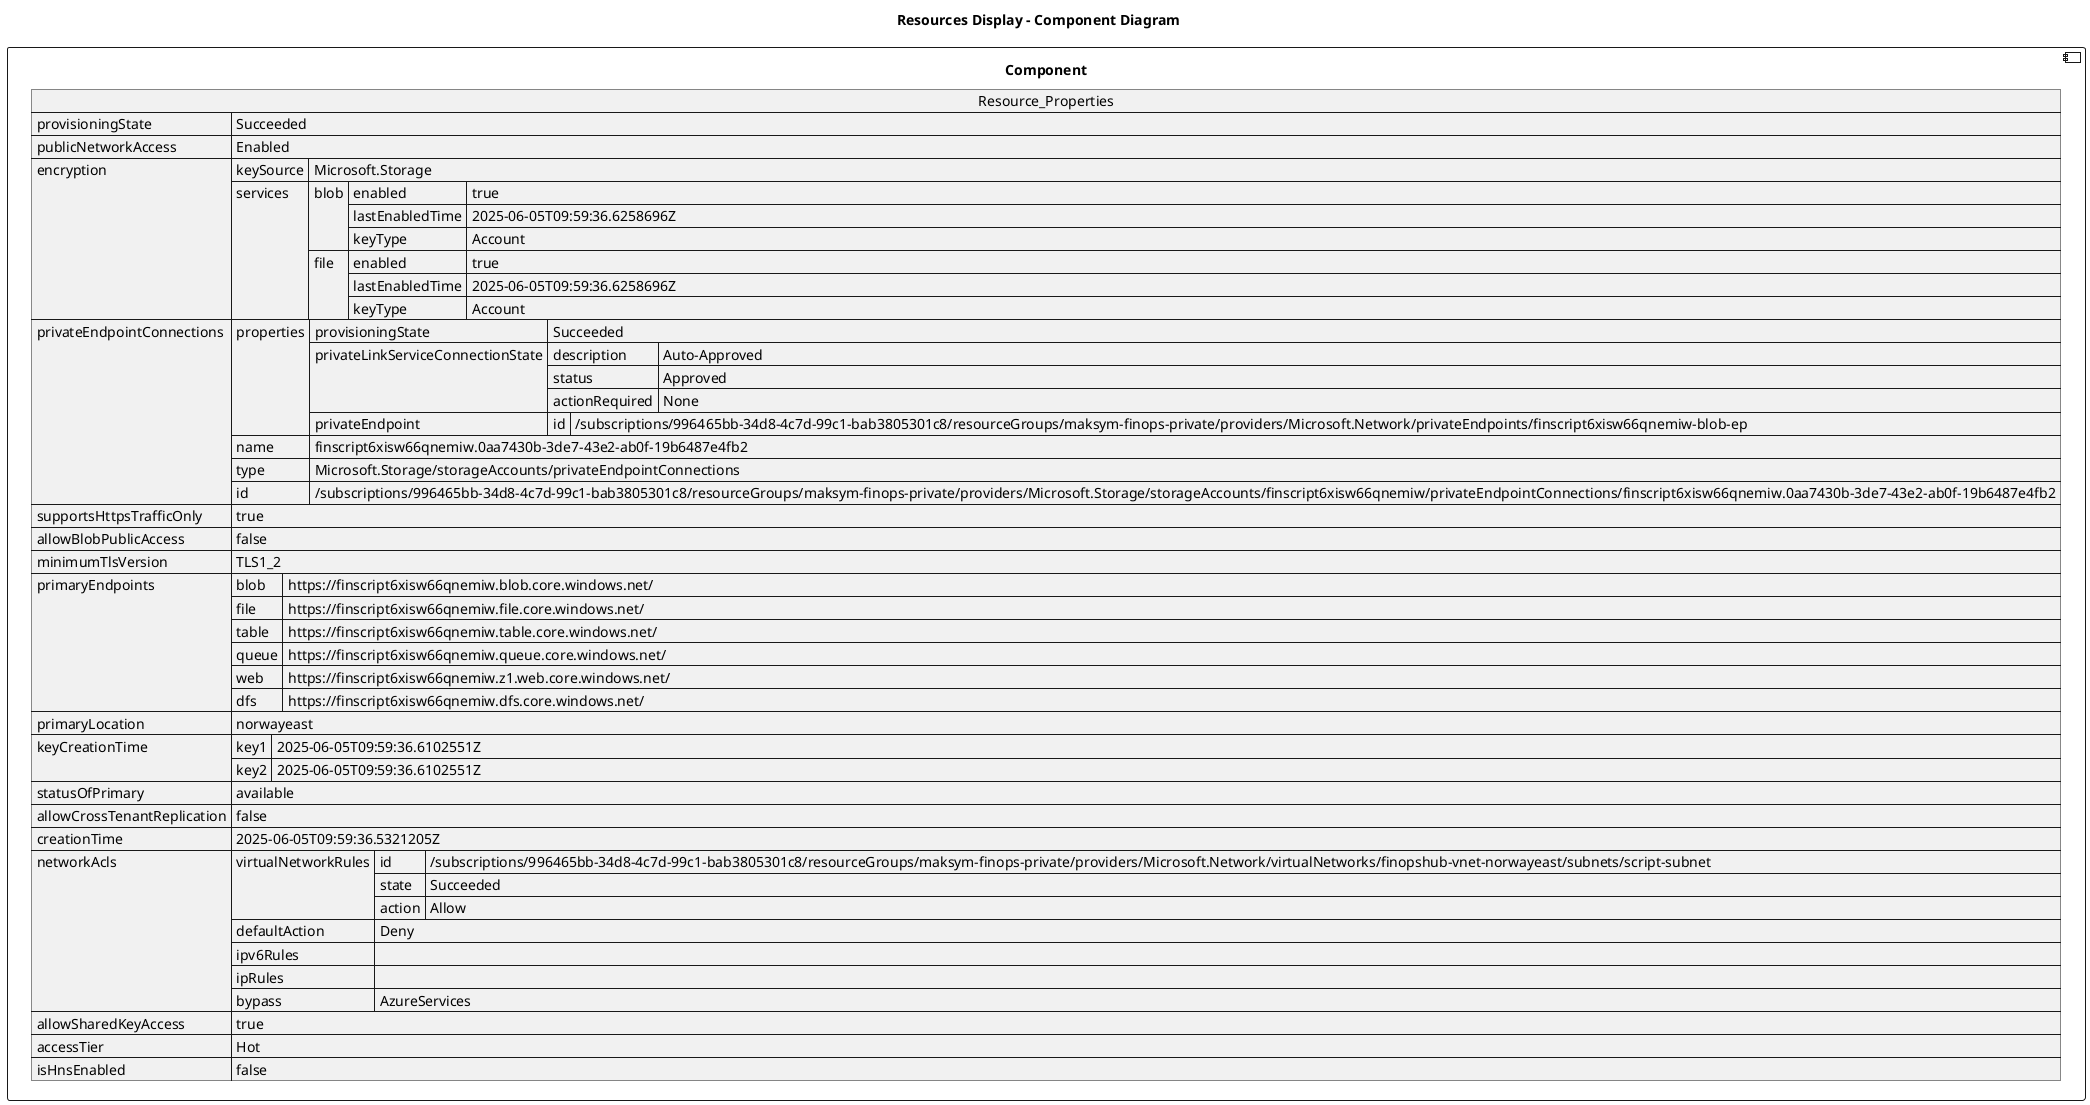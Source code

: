 @startuml

title Resources Display - Component Diagram

component Component {

json  Resource_Properties {
  "provisioningState": "Succeeded",
  "publicNetworkAccess": "Enabled",
  "encryption": {
    "keySource": "Microsoft.Storage",
    "services": {
      "blob": {
        "enabled": true,
        "lastEnabledTime": "2025-06-05T09:59:36.6258696Z",
        "keyType": "Account"
      },
      "file": {
        "enabled": true,
        "lastEnabledTime": "2025-06-05T09:59:36.6258696Z",
        "keyType": "Account"
      }
    }
  },
  "privateEndpointConnections": [
    {
      "properties": {
        "provisioningState": "Succeeded",
        "privateLinkServiceConnectionState": {
          "description": "Auto-Approved",
          "status": "Approved",
          "actionRequired": "None"
        },
        "privateEndpoint": {
          "id": "/subscriptions/996465bb-34d8-4c7d-99c1-bab3805301c8/resourceGroups/maksym-finops-private/providers/Microsoft.Network/privateEndpoints/finscript6xisw66qnemiw-blob-ep"
        }
      },
      "name": "finscript6xisw66qnemiw.0aa7430b-3de7-43e2-ab0f-19b6487e4fb2",
      "type": "Microsoft.Storage/storageAccounts/privateEndpointConnections",
      "id": "/subscriptions/996465bb-34d8-4c7d-99c1-bab3805301c8/resourceGroups/maksym-finops-private/providers/Microsoft.Storage/storageAccounts/finscript6xisw66qnemiw/privateEndpointConnections/finscript6xisw66qnemiw.0aa7430b-3de7-43e2-ab0f-19b6487e4fb2"
    }
  ],
  "supportsHttpsTrafficOnly": true,
  "allowBlobPublicAccess": false,
  "minimumTlsVersion": "TLS1_2",
  "primaryEndpoints": {
    "blob": "https://finscript6xisw66qnemiw.blob.core.windows.net/",
    "file": "https://finscript6xisw66qnemiw.file.core.windows.net/",
    "table": "https://finscript6xisw66qnemiw.table.core.windows.net/",
    "queue": "https://finscript6xisw66qnemiw.queue.core.windows.net/",
    "web": "https://finscript6xisw66qnemiw.z1.web.core.windows.net/",
    "dfs": "https://finscript6xisw66qnemiw.dfs.core.windows.net/"
  },
  "primaryLocation": "norwayeast",
  "keyCreationTime": {
    "key1": "2025-06-05T09:59:36.6102551Z",
    "key2": "2025-06-05T09:59:36.6102551Z"
  },
  "statusOfPrimary": "available",
  "allowCrossTenantReplication": false,
  "creationTime": "2025-06-05T09:59:36.5321205Z",
  "networkAcls": {
    "virtualNetworkRules": [
      {
        "id": "/subscriptions/996465bb-34d8-4c7d-99c1-bab3805301c8/resourceGroups/maksym-finops-private/providers/Microsoft.Network/virtualNetworks/finopshub-vnet-norwayeast/subnets/script-subnet",
        "state": "Succeeded",
        "action": "Allow"
      }
    ],
    "defaultAction": "Deny",
    "ipv6Rules": [],
    "ipRules": [],
    "bypass": "AzureServices"
  },
  "allowSharedKeyAccess": true,
  "accessTier": "Hot",
  "isHnsEnabled": false
}
}
@enduml
